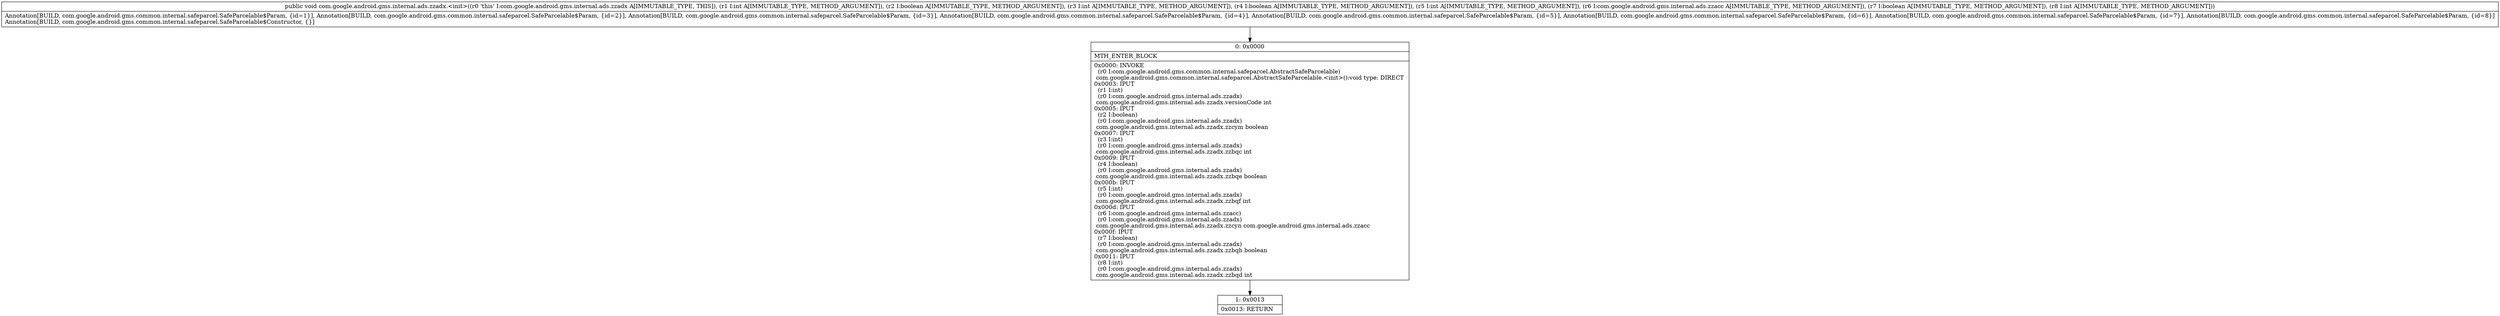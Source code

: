 digraph "CFG forcom.google.android.gms.internal.ads.zzadx.\<init\>(IZIZILcom\/google\/android\/gms\/internal\/ads\/zzacc;ZI)V" {
Node_0 [shape=record,label="{0\:\ 0x0000|MTH_ENTER_BLOCK\l|0x0000: INVOKE  \l  (r0 I:com.google.android.gms.common.internal.safeparcel.AbstractSafeParcelable)\l com.google.android.gms.common.internal.safeparcel.AbstractSafeParcelable.\<init\>():void type: DIRECT \l0x0003: IPUT  \l  (r1 I:int)\l  (r0 I:com.google.android.gms.internal.ads.zzadx)\l com.google.android.gms.internal.ads.zzadx.versionCode int \l0x0005: IPUT  \l  (r2 I:boolean)\l  (r0 I:com.google.android.gms.internal.ads.zzadx)\l com.google.android.gms.internal.ads.zzadx.zzcym boolean \l0x0007: IPUT  \l  (r3 I:int)\l  (r0 I:com.google.android.gms.internal.ads.zzadx)\l com.google.android.gms.internal.ads.zzadx.zzbqc int \l0x0009: IPUT  \l  (r4 I:boolean)\l  (r0 I:com.google.android.gms.internal.ads.zzadx)\l com.google.android.gms.internal.ads.zzadx.zzbqe boolean \l0x000b: IPUT  \l  (r5 I:int)\l  (r0 I:com.google.android.gms.internal.ads.zzadx)\l com.google.android.gms.internal.ads.zzadx.zzbqf int \l0x000d: IPUT  \l  (r6 I:com.google.android.gms.internal.ads.zzacc)\l  (r0 I:com.google.android.gms.internal.ads.zzadx)\l com.google.android.gms.internal.ads.zzadx.zzcyn com.google.android.gms.internal.ads.zzacc \l0x000f: IPUT  \l  (r7 I:boolean)\l  (r0 I:com.google.android.gms.internal.ads.zzadx)\l com.google.android.gms.internal.ads.zzadx.zzbqh boolean \l0x0011: IPUT  \l  (r8 I:int)\l  (r0 I:com.google.android.gms.internal.ads.zzadx)\l com.google.android.gms.internal.ads.zzadx.zzbqd int \l}"];
Node_1 [shape=record,label="{1\:\ 0x0013|0x0013: RETURN   \l}"];
MethodNode[shape=record,label="{public void com.google.android.gms.internal.ads.zzadx.\<init\>((r0 'this' I:com.google.android.gms.internal.ads.zzadx A[IMMUTABLE_TYPE, THIS]), (r1 I:int A[IMMUTABLE_TYPE, METHOD_ARGUMENT]), (r2 I:boolean A[IMMUTABLE_TYPE, METHOD_ARGUMENT]), (r3 I:int A[IMMUTABLE_TYPE, METHOD_ARGUMENT]), (r4 I:boolean A[IMMUTABLE_TYPE, METHOD_ARGUMENT]), (r5 I:int A[IMMUTABLE_TYPE, METHOD_ARGUMENT]), (r6 I:com.google.android.gms.internal.ads.zzacc A[IMMUTABLE_TYPE, METHOD_ARGUMENT]), (r7 I:boolean A[IMMUTABLE_TYPE, METHOD_ARGUMENT]), (r8 I:int A[IMMUTABLE_TYPE, METHOD_ARGUMENT]))  | Annotation[BUILD, com.google.android.gms.common.internal.safeparcel.SafeParcelable$Param, \{id=1\}], Annotation[BUILD, com.google.android.gms.common.internal.safeparcel.SafeParcelable$Param, \{id=2\}], Annotation[BUILD, com.google.android.gms.common.internal.safeparcel.SafeParcelable$Param, \{id=3\}], Annotation[BUILD, com.google.android.gms.common.internal.safeparcel.SafeParcelable$Param, \{id=4\}], Annotation[BUILD, com.google.android.gms.common.internal.safeparcel.SafeParcelable$Param, \{id=5\}], Annotation[BUILD, com.google.android.gms.common.internal.safeparcel.SafeParcelable$Param, \{id=6\}], Annotation[BUILD, com.google.android.gms.common.internal.safeparcel.SafeParcelable$Param, \{id=7\}], Annotation[BUILD, com.google.android.gms.common.internal.safeparcel.SafeParcelable$Param, \{id=8\}]\lAnnotation[BUILD, com.google.android.gms.common.internal.safeparcel.SafeParcelable$Constructor, \{\}]\l}"];
MethodNode -> Node_0;
Node_0 -> Node_1;
}

